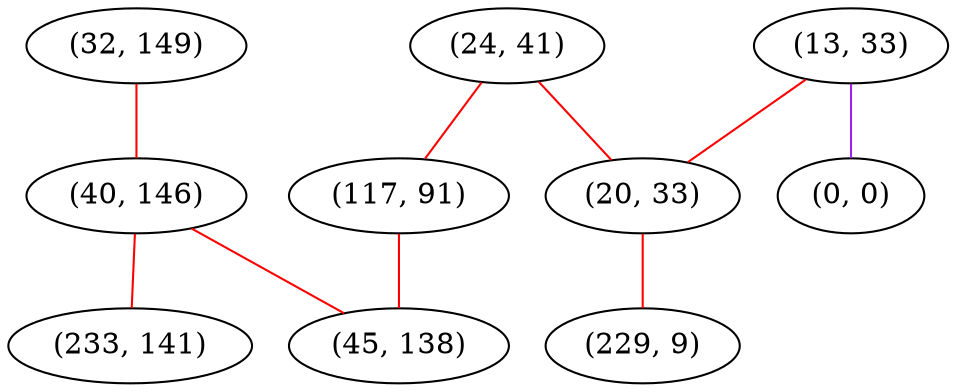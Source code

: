 graph "" {
"(24, 41)";
"(13, 33)";
"(0, 0)";
"(32, 149)";
"(117, 91)";
"(20, 33)";
"(229, 9)";
"(40, 146)";
"(45, 138)";
"(233, 141)";
"(24, 41)" -- "(20, 33)"  [color=red, key=0, weight=1];
"(24, 41)" -- "(117, 91)"  [color=red, key=0, weight=1];
"(13, 33)" -- "(0, 0)"  [color=purple, key=0, weight=4];
"(13, 33)" -- "(20, 33)"  [color=red, key=0, weight=1];
"(32, 149)" -- "(40, 146)"  [color=red, key=0, weight=1];
"(117, 91)" -- "(45, 138)"  [color=red, key=0, weight=1];
"(20, 33)" -- "(229, 9)"  [color=red, key=0, weight=1];
"(40, 146)" -- "(45, 138)"  [color=red, key=0, weight=1];
"(40, 146)" -- "(233, 141)"  [color=red, key=0, weight=1];
}
